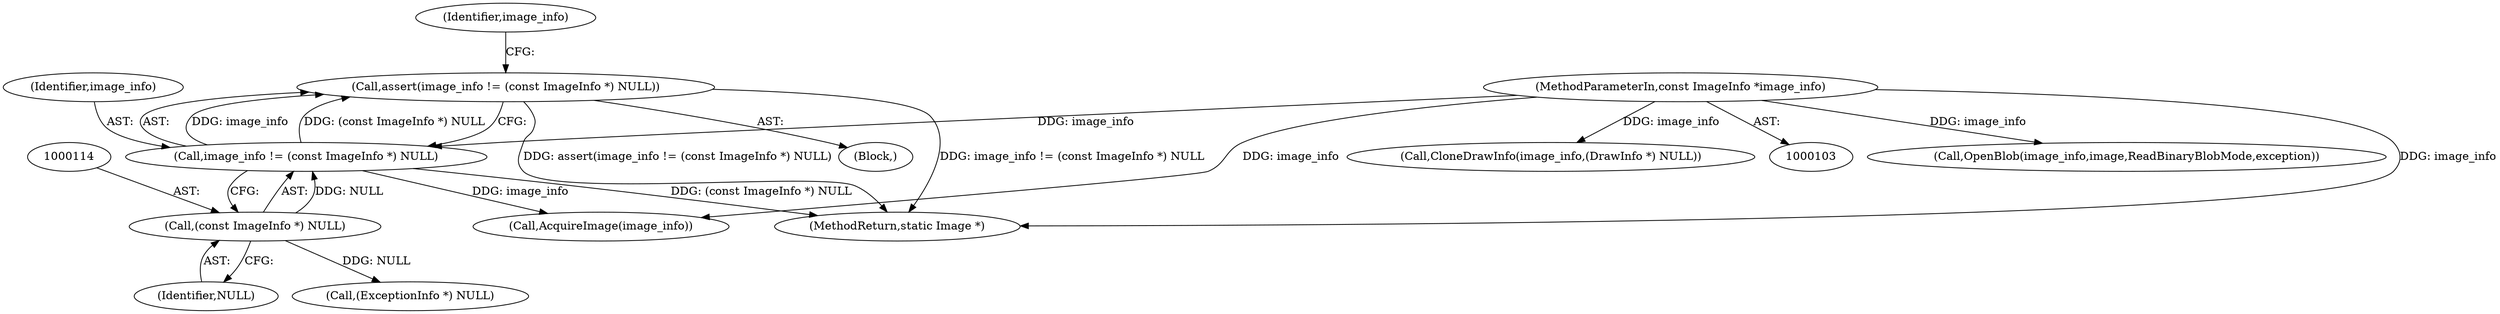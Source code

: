 digraph "0_ImageMagick_f6e9d0d9955e85bdd7540b251cd50d598dacc5e6_38@API" {
"1000110" [label="(Call,assert(image_info != (const ImageInfo *) NULL))"];
"1000111" [label="(Call,image_info != (const ImageInfo *) NULL)"];
"1000104" [label="(MethodParameterIn,const ImageInfo *image_info)"];
"1000113" [label="(Call,(const ImageInfo *) NULL)"];
"1000119" [label="(Identifier,image_info)"];
"1000112" [label="(Identifier,image_info)"];
"1000155" [label="(Call,OpenBlob(image_info,image,ReadBinaryBlobMode,exception))"];
"1000479" [label="(MethodReturn,static Image *)"];
"1000110" [label="(Call,assert(image_info != (const ImageInfo *) NULL))"];
"1000293" [label="(Call,CloneDrawInfo(image_info,(DrawInfo *) NULL))"];
"1000151" [label="(Call,AcquireImage(image_info))"];
"1000111" [label="(Call,image_info != (const ImageInfo *) NULL)"];
"1000115" [label="(Identifier,NULL)"];
"1000113" [label="(Call,(const ImageInfo *) NULL)"];
"1000140" [label="(Call,(ExceptionInfo *) NULL)"];
"1000106" [label="(Block,)"];
"1000104" [label="(MethodParameterIn,const ImageInfo *image_info)"];
"1000110" -> "1000106"  [label="AST: "];
"1000110" -> "1000111"  [label="CFG: "];
"1000111" -> "1000110"  [label="AST: "];
"1000119" -> "1000110"  [label="CFG: "];
"1000110" -> "1000479"  [label="DDG: assert(image_info != (const ImageInfo *) NULL)"];
"1000110" -> "1000479"  [label="DDG: image_info != (const ImageInfo *) NULL"];
"1000111" -> "1000110"  [label="DDG: image_info"];
"1000111" -> "1000110"  [label="DDG: (const ImageInfo *) NULL"];
"1000111" -> "1000113"  [label="CFG: "];
"1000112" -> "1000111"  [label="AST: "];
"1000113" -> "1000111"  [label="AST: "];
"1000111" -> "1000479"  [label="DDG: (const ImageInfo *) NULL"];
"1000104" -> "1000111"  [label="DDG: image_info"];
"1000113" -> "1000111"  [label="DDG: NULL"];
"1000111" -> "1000151"  [label="DDG: image_info"];
"1000104" -> "1000103"  [label="AST: "];
"1000104" -> "1000479"  [label="DDG: image_info"];
"1000104" -> "1000151"  [label="DDG: image_info"];
"1000104" -> "1000155"  [label="DDG: image_info"];
"1000104" -> "1000293"  [label="DDG: image_info"];
"1000113" -> "1000115"  [label="CFG: "];
"1000114" -> "1000113"  [label="AST: "];
"1000115" -> "1000113"  [label="AST: "];
"1000113" -> "1000140"  [label="DDG: NULL"];
}
